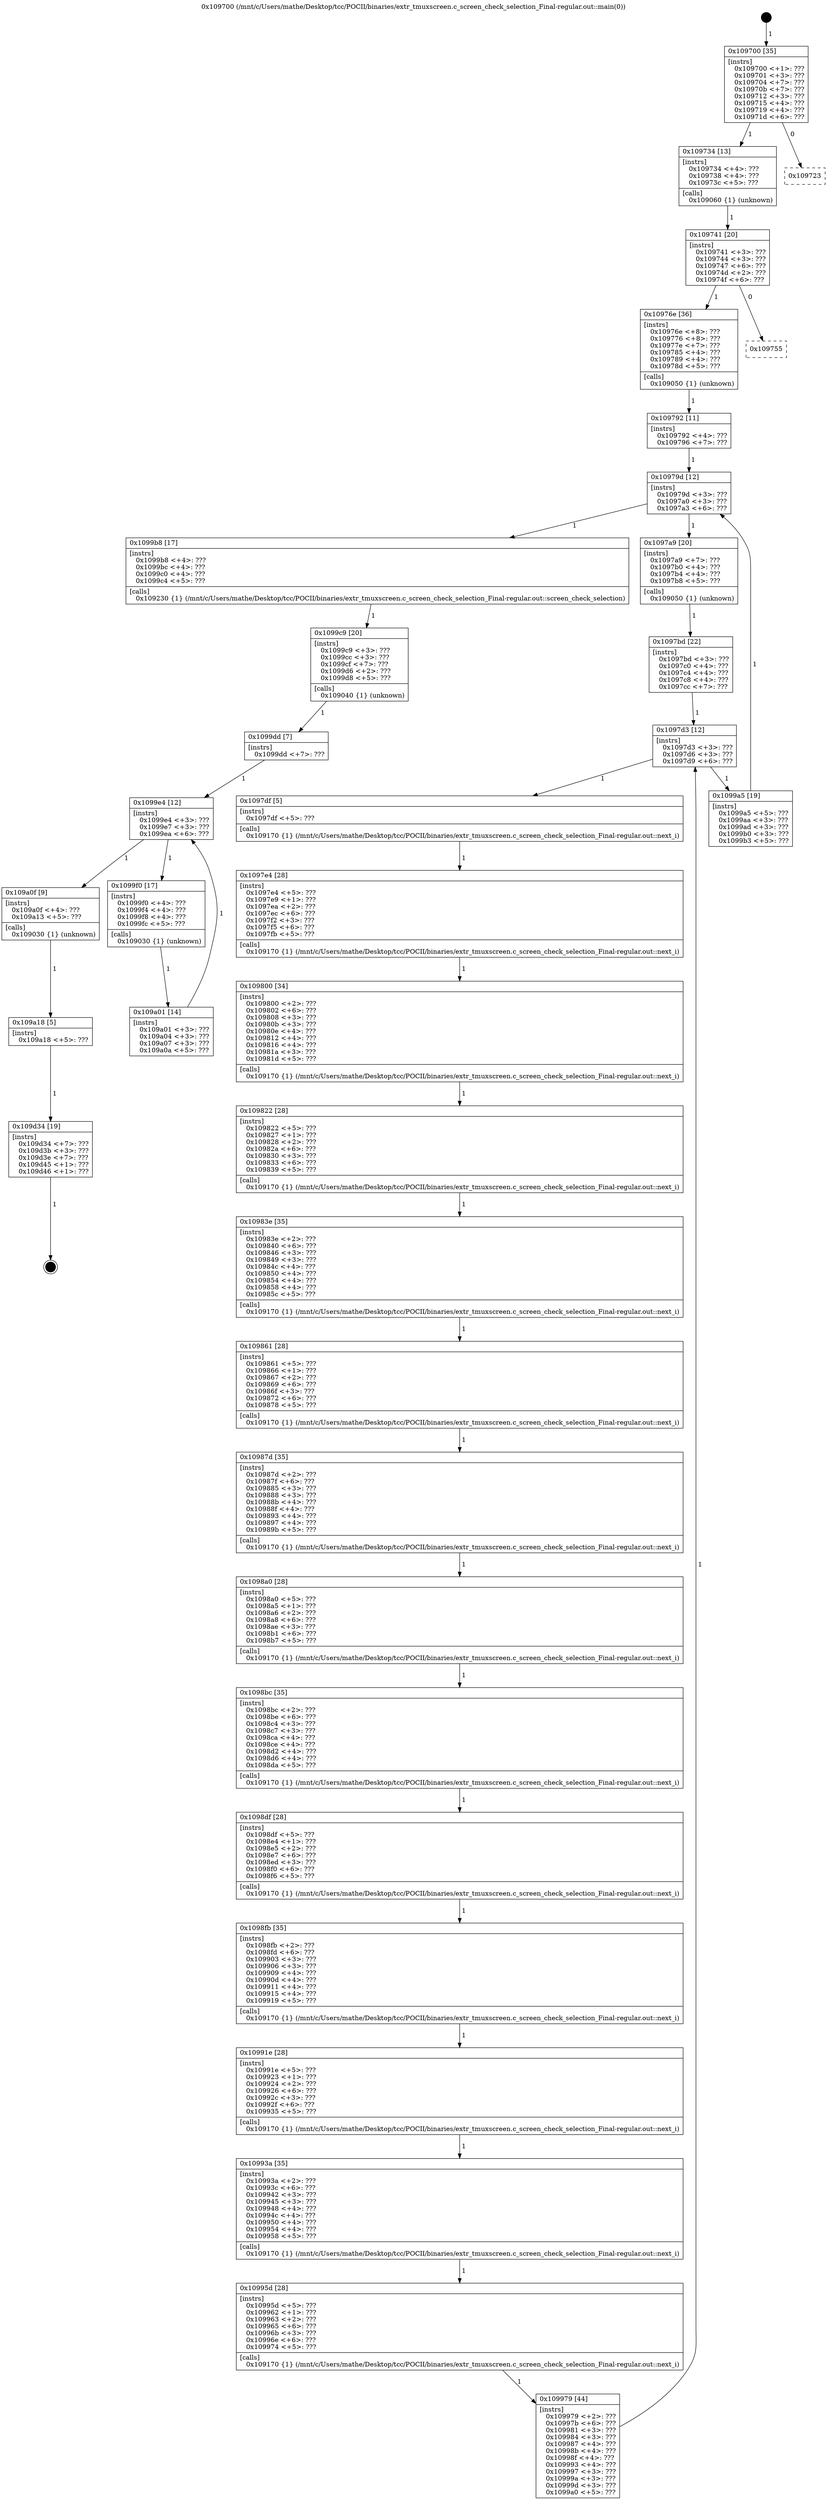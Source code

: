 digraph "0x109700" {
  label = "0x109700 (/mnt/c/Users/mathe/Desktop/tcc/POCII/binaries/extr_tmuxscreen.c_screen_check_selection_Final-regular.out::main(0))"
  labelloc = "t"
  node[shape=record]

  Entry [label="",width=0.3,height=0.3,shape=circle,fillcolor=black,style=filled]
  "0x109700" [label="{
     0x109700 [35]\l
     | [instrs]\l
     &nbsp;&nbsp;0x109700 \<+1\>: ???\l
     &nbsp;&nbsp;0x109701 \<+3\>: ???\l
     &nbsp;&nbsp;0x109704 \<+7\>: ???\l
     &nbsp;&nbsp;0x10970b \<+7\>: ???\l
     &nbsp;&nbsp;0x109712 \<+3\>: ???\l
     &nbsp;&nbsp;0x109715 \<+4\>: ???\l
     &nbsp;&nbsp;0x109719 \<+4\>: ???\l
     &nbsp;&nbsp;0x10971d \<+6\>: ???\l
  }"]
  "0x109734" [label="{
     0x109734 [13]\l
     | [instrs]\l
     &nbsp;&nbsp;0x109734 \<+4\>: ???\l
     &nbsp;&nbsp;0x109738 \<+4\>: ???\l
     &nbsp;&nbsp;0x10973c \<+5\>: ???\l
     | [calls]\l
     &nbsp;&nbsp;0x109060 \{1\} (unknown)\l
  }"]
  "0x109723" [label="{
     0x109723\l
  }", style=dashed]
  "0x109741" [label="{
     0x109741 [20]\l
     | [instrs]\l
     &nbsp;&nbsp;0x109741 \<+3\>: ???\l
     &nbsp;&nbsp;0x109744 \<+3\>: ???\l
     &nbsp;&nbsp;0x109747 \<+6\>: ???\l
     &nbsp;&nbsp;0x10974d \<+2\>: ???\l
     &nbsp;&nbsp;0x10974f \<+6\>: ???\l
  }"]
  "0x10976e" [label="{
     0x10976e [36]\l
     | [instrs]\l
     &nbsp;&nbsp;0x10976e \<+8\>: ???\l
     &nbsp;&nbsp;0x109776 \<+8\>: ???\l
     &nbsp;&nbsp;0x10977e \<+7\>: ???\l
     &nbsp;&nbsp;0x109785 \<+4\>: ???\l
     &nbsp;&nbsp;0x109789 \<+4\>: ???\l
     &nbsp;&nbsp;0x10978d \<+5\>: ???\l
     | [calls]\l
     &nbsp;&nbsp;0x109050 \{1\} (unknown)\l
  }"]
  "0x109755" [label="{
     0x109755\l
  }", style=dashed]
  "0x10979d" [label="{
     0x10979d [12]\l
     | [instrs]\l
     &nbsp;&nbsp;0x10979d \<+3\>: ???\l
     &nbsp;&nbsp;0x1097a0 \<+3\>: ???\l
     &nbsp;&nbsp;0x1097a3 \<+6\>: ???\l
  }"]
  "0x1099b8" [label="{
     0x1099b8 [17]\l
     | [instrs]\l
     &nbsp;&nbsp;0x1099b8 \<+4\>: ???\l
     &nbsp;&nbsp;0x1099bc \<+4\>: ???\l
     &nbsp;&nbsp;0x1099c0 \<+4\>: ???\l
     &nbsp;&nbsp;0x1099c4 \<+5\>: ???\l
     | [calls]\l
     &nbsp;&nbsp;0x109230 \{1\} (/mnt/c/Users/mathe/Desktop/tcc/POCII/binaries/extr_tmuxscreen.c_screen_check_selection_Final-regular.out::screen_check_selection)\l
  }"]
  "0x1097a9" [label="{
     0x1097a9 [20]\l
     | [instrs]\l
     &nbsp;&nbsp;0x1097a9 \<+7\>: ???\l
     &nbsp;&nbsp;0x1097b0 \<+4\>: ???\l
     &nbsp;&nbsp;0x1097b4 \<+4\>: ???\l
     &nbsp;&nbsp;0x1097b8 \<+5\>: ???\l
     | [calls]\l
     &nbsp;&nbsp;0x109050 \{1\} (unknown)\l
  }"]
  "0x1097d3" [label="{
     0x1097d3 [12]\l
     | [instrs]\l
     &nbsp;&nbsp;0x1097d3 \<+3\>: ???\l
     &nbsp;&nbsp;0x1097d6 \<+3\>: ???\l
     &nbsp;&nbsp;0x1097d9 \<+6\>: ???\l
  }"]
  "0x1099a5" [label="{
     0x1099a5 [19]\l
     | [instrs]\l
     &nbsp;&nbsp;0x1099a5 \<+5\>: ???\l
     &nbsp;&nbsp;0x1099aa \<+3\>: ???\l
     &nbsp;&nbsp;0x1099ad \<+3\>: ???\l
     &nbsp;&nbsp;0x1099b0 \<+3\>: ???\l
     &nbsp;&nbsp;0x1099b3 \<+5\>: ???\l
  }"]
  "0x1097df" [label="{
     0x1097df [5]\l
     | [instrs]\l
     &nbsp;&nbsp;0x1097df \<+5\>: ???\l
     | [calls]\l
     &nbsp;&nbsp;0x109170 \{1\} (/mnt/c/Users/mathe/Desktop/tcc/POCII/binaries/extr_tmuxscreen.c_screen_check_selection_Final-regular.out::next_i)\l
  }"]
  "0x1097e4" [label="{
     0x1097e4 [28]\l
     | [instrs]\l
     &nbsp;&nbsp;0x1097e4 \<+5\>: ???\l
     &nbsp;&nbsp;0x1097e9 \<+1\>: ???\l
     &nbsp;&nbsp;0x1097ea \<+2\>: ???\l
     &nbsp;&nbsp;0x1097ec \<+6\>: ???\l
     &nbsp;&nbsp;0x1097f2 \<+3\>: ???\l
     &nbsp;&nbsp;0x1097f5 \<+6\>: ???\l
     &nbsp;&nbsp;0x1097fb \<+5\>: ???\l
     | [calls]\l
     &nbsp;&nbsp;0x109170 \{1\} (/mnt/c/Users/mathe/Desktop/tcc/POCII/binaries/extr_tmuxscreen.c_screen_check_selection_Final-regular.out::next_i)\l
  }"]
  "0x109800" [label="{
     0x109800 [34]\l
     | [instrs]\l
     &nbsp;&nbsp;0x109800 \<+2\>: ???\l
     &nbsp;&nbsp;0x109802 \<+6\>: ???\l
     &nbsp;&nbsp;0x109808 \<+3\>: ???\l
     &nbsp;&nbsp;0x10980b \<+3\>: ???\l
     &nbsp;&nbsp;0x10980e \<+4\>: ???\l
     &nbsp;&nbsp;0x109812 \<+4\>: ???\l
     &nbsp;&nbsp;0x109816 \<+4\>: ???\l
     &nbsp;&nbsp;0x10981a \<+3\>: ???\l
     &nbsp;&nbsp;0x10981d \<+5\>: ???\l
     | [calls]\l
     &nbsp;&nbsp;0x109170 \{1\} (/mnt/c/Users/mathe/Desktop/tcc/POCII/binaries/extr_tmuxscreen.c_screen_check_selection_Final-regular.out::next_i)\l
  }"]
  "0x109822" [label="{
     0x109822 [28]\l
     | [instrs]\l
     &nbsp;&nbsp;0x109822 \<+5\>: ???\l
     &nbsp;&nbsp;0x109827 \<+1\>: ???\l
     &nbsp;&nbsp;0x109828 \<+2\>: ???\l
     &nbsp;&nbsp;0x10982a \<+6\>: ???\l
     &nbsp;&nbsp;0x109830 \<+3\>: ???\l
     &nbsp;&nbsp;0x109833 \<+6\>: ???\l
     &nbsp;&nbsp;0x109839 \<+5\>: ???\l
     | [calls]\l
     &nbsp;&nbsp;0x109170 \{1\} (/mnt/c/Users/mathe/Desktop/tcc/POCII/binaries/extr_tmuxscreen.c_screen_check_selection_Final-regular.out::next_i)\l
  }"]
  "0x10983e" [label="{
     0x10983e [35]\l
     | [instrs]\l
     &nbsp;&nbsp;0x10983e \<+2\>: ???\l
     &nbsp;&nbsp;0x109840 \<+6\>: ???\l
     &nbsp;&nbsp;0x109846 \<+3\>: ???\l
     &nbsp;&nbsp;0x109849 \<+3\>: ???\l
     &nbsp;&nbsp;0x10984c \<+4\>: ???\l
     &nbsp;&nbsp;0x109850 \<+4\>: ???\l
     &nbsp;&nbsp;0x109854 \<+4\>: ???\l
     &nbsp;&nbsp;0x109858 \<+4\>: ???\l
     &nbsp;&nbsp;0x10985c \<+5\>: ???\l
     | [calls]\l
     &nbsp;&nbsp;0x109170 \{1\} (/mnt/c/Users/mathe/Desktop/tcc/POCII/binaries/extr_tmuxscreen.c_screen_check_selection_Final-regular.out::next_i)\l
  }"]
  "0x109861" [label="{
     0x109861 [28]\l
     | [instrs]\l
     &nbsp;&nbsp;0x109861 \<+5\>: ???\l
     &nbsp;&nbsp;0x109866 \<+1\>: ???\l
     &nbsp;&nbsp;0x109867 \<+2\>: ???\l
     &nbsp;&nbsp;0x109869 \<+6\>: ???\l
     &nbsp;&nbsp;0x10986f \<+3\>: ???\l
     &nbsp;&nbsp;0x109872 \<+6\>: ???\l
     &nbsp;&nbsp;0x109878 \<+5\>: ???\l
     | [calls]\l
     &nbsp;&nbsp;0x109170 \{1\} (/mnt/c/Users/mathe/Desktop/tcc/POCII/binaries/extr_tmuxscreen.c_screen_check_selection_Final-regular.out::next_i)\l
  }"]
  "0x10987d" [label="{
     0x10987d [35]\l
     | [instrs]\l
     &nbsp;&nbsp;0x10987d \<+2\>: ???\l
     &nbsp;&nbsp;0x10987f \<+6\>: ???\l
     &nbsp;&nbsp;0x109885 \<+3\>: ???\l
     &nbsp;&nbsp;0x109888 \<+3\>: ???\l
     &nbsp;&nbsp;0x10988b \<+4\>: ???\l
     &nbsp;&nbsp;0x10988f \<+4\>: ???\l
     &nbsp;&nbsp;0x109893 \<+4\>: ???\l
     &nbsp;&nbsp;0x109897 \<+4\>: ???\l
     &nbsp;&nbsp;0x10989b \<+5\>: ???\l
     | [calls]\l
     &nbsp;&nbsp;0x109170 \{1\} (/mnt/c/Users/mathe/Desktop/tcc/POCII/binaries/extr_tmuxscreen.c_screen_check_selection_Final-regular.out::next_i)\l
  }"]
  "0x1098a0" [label="{
     0x1098a0 [28]\l
     | [instrs]\l
     &nbsp;&nbsp;0x1098a0 \<+5\>: ???\l
     &nbsp;&nbsp;0x1098a5 \<+1\>: ???\l
     &nbsp;&nbsp;0x1098a6 \<+2\>: ???\l
     &nbsp;&nbsp;0x1098a8 \<+6\>: ???\l
     &nbsp;&nbsp;0x1098ae \<+3\>: ???\l
     &nbsp;&nbsp;0x1098b1 \<+6\>: ???\l
     &nbsp;&nbsp;0x1098b7 \<+5\>: ???\l
     | [calls]\l
     &nbsp;&nbsp;0x109170 \{1\} (/mnt/c/Users/mathe/Desktop/tcc/POCII/binaries/extr_tmuxscreen.c_screen_check_selection_Final-regular.out::next_i)\l
  }"]
  "0x1098bc" [label="{
     0x1098bc [35]\l
     | [instrs]\l
     &nbsp;&nbsp;0x1098bc \<+2\>: ???\l
     &nbsp;&nbsp;0x1098be \<+6\>: ???\l
     &nbsp;&nbsp;0x1098c4 \<+3\>: ???\l
     &nbsp;&nbsp;0x1098c7 \<+3\>: ???\l
     &nbsp;&nbsp;0x1098ca \<+4\>: ???\l
     &nbsp;&nbsp;0x1098ce \<+4\>: ???\l
     &nbsp;&nbsp;0x1098d2 \<+4\>: ???\l
     &nbsp;&nbsp;0x1098d6 \<+4\>: ???\l
     &nbsp;&nbsp;0x1098da \<+5\>: ???\l
     | [calls]\l
     &nbsp;&nbsp;0x109170 \{1\} (/mnt/c/Users/mathe/Desktop/tcc/POCII/binaries/extr_tmuxscreen.c_screen_check_selection_Final-regular.out::next_i)\l
  }"]
  "0x1098df" [label="{
     0x1098df [28]\l
     | [instrs]\l
     &nbsp;&nbsp;0x1098df \<+5\>: ???\l
     &nbsp;&nbsp;0x1098e4 \<+1\>: ???\l
     &nbsp;&nbsp;0x1098e5 \<+2\>: ???\l
     &nbsp;&nbsp;0x1098e7 \<+6\>: ???\l
     &nbsp;&nbsp;0x1098ed \<+3\>: ???\l
     &nbsp;&nbsp;0x1098f0 \<+6\>: ???\l
     &nbsp;&nbsp;0x1098f6 \<+5\>: ???\l
     | [calls]\l
     &nbsp;&nbsp;0x109170 \{1\} (/mnt/c/Users/mathe/Desktop/tcc/POCII/binaries/extr_tmuxscreen.c_screen_check_selection_Final-regular.out::next_i)\l
  }"]
  "0x1098fb" [label="{
     0x1098fb [35]\l
     | [instrs]\l
     &nbsp;&nbsp;0x1098fb \<+2\>: ???\l
     &nbsp;&nbsp;0x1098fd \<+6\>: ???\l
     &nbsp;&nbsp;0x109903 \<+3\>: ???\l
     &nbsp;&nbsp;0x109906 \<+3\>: ???\l
     &nbsp;&nbsp;0x109909 \<+4\>: ???\l
     &nbsp;&nbsp;0x10990d \<+4\>: ???\l
     &nbsp;&nbsp;0x109911 \<+4\>: ???\l
     &nbsp;&nbsp;0x109915 \<+4\>: ???\l
     &nbsp;&nbsp;0x109919 \<+5\>: ???\l
     | [calls]\l
     &nbsp;&nbsp;0x109170 \{1\} (/mnt/c/Users/mathe/Desktop/tcc/POCII/binaries/extr_tmuxscreen.c_screen_check_selection_Final-regular.out::next_i)\l
  }"]
  "0x10991e" [label="{
     0x10991e [28]\l
     | [instrs]\l
     &nbsp;&nbsp;0x10991e \<+5\>: ???\l
     &nbsp;&nbsp;0x109923 \<+1\>: ???\l
     &nbsp;&nbsp;0x109924 \<+2\>: ???\l
     &nbsp;&nbsp;0x109926 \<+6\>: ???\l
     &nbsp;&nbsp;0x10992c \<+3\>: ???\l
     &nbsp;&nbsp;0x10992f \<+6\>: ???\l
     &nbsp;&nbsp;0x109935 \<+5\>: ???\l
     | [calls]\l
     &nbsp;&nbsp;0x109170 \{1\} (/mnt/c/Users/mathe/Desktop/tcc/POCII/binaries/extr_tmuxscreen.c_screen_check_selection_Final-regular.out::next_i)\l
  }"]
  "0x10993a" [label="{
     0x10993a [35]\l
     | [instrs]\l
     &nbsp;&nbsp;0x10993a \<+2\>: ???\l
     &nbsp;&nbsp;0x10993c \<+6\>: ???\l
     &nbsp;&nbsp;0x109942 \<+3\>: ???\l
     &nbsp;&nbsp;0x109945 \<+3\>: ???\l
     &nbsp;&nbsp;0x109948 \<+4\>: ???\l
     &nbsp;&nbsp;0x10994c \<+4\>: ???\l
     &nbsp;&nbsp;0x109950 \<+4\>: ???\l
     &nbsp;&nbsp;0x109954 \<+4\>: ???\l
     &nbsp;&nbsp;0x109958 \<+5\>: ???\l
     | [calls]\l
     &nbsp;&nbsp;0x109170 \{1\} (/mnt/c/Users/mathe/Desktop/tcc/POCII/binaries/extr_tmuxscreen.c_screen_check_selection_Final-regular.out::next_i)\l
  }"]
  "0x10995d" [label="{
     0x10995d [28]\l
     | [instrs]\l
     &nbsp;&nbsp;0x10995d \<+5\>: ???\l
     &nbsp;&nbsp;0x109962 \<+1\>: ???\l
     &nbsp;&nbsp;0x109963 \<+2\>: ???\l
     &nbsp;&nbsp;0x109965 \<+6\>: ???\l
     &nbsp;&nbsp;0x10996b \<+3\>: ???\l
     &nbsp;&nbsp;0x10996e \<+6\>: ???\l
     &nbsp;&nbsp;0x109974 \<+5\>: ???\l
     | [calls]\l
     &nbsp;&nbsp;0x109170 \{1\} (/mnt/c/Users/mathe/Desktop/tcc/POCII/binaries/extr_tmuxscreen.c_screen_check_selection_Final-regular.out::next_i)\l
  }"]
  "0x109979" [label="{
     0x109979 [44]\l
     | [instrs]\l
     &nbsp;&nbsp;0x109979 \<+2\>: ???\l
     &nbsp;&nbsp;0x10997b \<+6\>: ???\l
     &nbsp;&nbsp;0x109981 \<+3\>: ???\l
     &nbsp;&nbsp;0x109984 \<+3\>: ???\l
     &nbsp;&nbsp;0x109987 \<+4\>: ???\l
     &nbsp;&nbsp;0x10998b \<+4\>: ???\l
     &nbsp;&nbsp;0x10998f \<+4\>: ???\l
     &nbsp;&nbsp;0x109993 \<+4\>: ???\l
     &nbsp;&nbsp;0x109997 \<+3\>: ???\l
     &nbsp;&nbsp;0x10999a \<+3\>: ???\l
     &nbsp;&nbsp;0x10999d \<+3\>: ???\l
     &nbsp;&nbsp;0x1099a0 \<+5\>: ???\l
  }"]
  "0x1097bd" [label="{
     0x1097bd [22]\l
     | [instrs]\l
     &nbsp;&nbsp;0x1097bd \<+3\>: ???\l
     &nbsp;&nbsp;0x1097c0 \<+4\>: ???\l
     &nbsp;&nbsp;0x1097c4 \<+4\>: ???\l
     &nbsp;&nbsp;0x1097c8 \<+4\>: ???\l
     &nbsp;&nbsp;0x1097cc \<+7\>: ???\l
  }"]
  Exit [label="",width=0.3,height=0.3,shape=circle,fillcolor=black,style=filled,peripheries=2]
  "0x109792" [label="{
     0x109792 [11]\l
     | [instrs]\l
     &nbsp;&nbsp;0x109792 \<+4\>: ???\l
     &nbsp;&nbsp;0x109796 \<+7\>: ???\l
  }"]
  "0x1099c9" [label="{
     0x1099c9 [20]\l
     | [instrs]\l
     &nbsp;&nbsp;0x1099c9 \<+3\>: ???\l
     &nbsp;&nbsp;0x1099cc \<+3\>: ???\l
     &nbsp;&nbsp;0x1099cf \<+7\>: ???\l
     &nbsp;&nbsp;0x1099d6 \<+2\>: ???\l
     &nbsp;&nbsp;0x1099d8 \<+5\>: ???\l
     | [calls]\l
     &nbsp;&nbsp;0x109040 \{1\} (unknown)\l
  }"]
  "0x1099e4" [label="{
     0x1099e4 [12]\l
     | [instrs]\l
     &nbsp;&nbsp;0x1099e4 \<+3\>: ???\l
     &nbsp;&nbsp;0x1099e7 \<+3\>: ???\l
     &nbsp;&nbsp;0x1099ea \<+6\>: ???\l
  }"]
  "0x109a0f" [label="{
     0x109a0f [9]\l
     | [instrs]\l
     &nbsp;&nbsp;0x109a0f \<+4\>: ???\l
     &nbsp;&nbsp;0x109a13 \<+5\>: ???\l
     | [calls]\l
     &nbsp;&nbsp;0x109030 \{1\} (unknown)\l
  }"]
  "0x1099f0" [label="{
     0x1099f0 [17]\l
     | [instrs]\l
     &nbsp;&nbsp;0x1099f0 \<+4\>: ???\l
     &nbsp;&nbsp;0x1099f4 \<+4\>: ???\l
     &nbsp;&nbsp;0x1099f8 \<+4\>: ???\l
     &nbsp;&nbsp;0x1099fc \<+5\>: ???\l
     | [calls]\l
     &nbsp;&nbsp;0x109030 \{1\} (unknown)\l
  }"]
  "0x109a01" [label="{
     0x109a01 [14]\l
     | [instrs]\l
     &nbsp;&nbsp;0x109a01 \<+3\>: ???\l
     &nbsp;&nbsp;0x109a04 \<+3\>: ???\l
     &nbsp;&nbsp;0x109a07 \<+3\>: ???\l
     &nbsp;&nbsp;0x109a0a \<+5\>: ???\l
  }"]
  "0x1099dd" [label="{
     0x1099dd [7]\l
     | [instrs]\l
     &nbsp;&nbsp;0x1099dd \<+7\>: ???\l
  }"]
  "0x109a18" [label="{
     0x109a18 [5]\l
     | [instrs]\l
     &nbsp;&nbsp;0x109a18 \<+5\>: ???\l
  }"]
  "0x109d34" [label="{
     0x109d34 [19]\l
     | [instrs]\l
     &nbsp;&nbsp;0x109d34 \<+7\>: ???\l
     &nbsp;&nbsp;0x109d3b \<+3\>: ???\l
     &nbsp;&nbsp;0x109d3e \<+7\>: ???\l
     &nbsp;&nbsp;0x109d45 \<+1\>: ???\l
     &nbsp;&nbsp;0x109d46 \<+1\>: ???\l
  }"]
  Entry -> "0x109700" [label=" 1"]
  "0x109700" -> "0x109734" [label=" 1"]
  "0x109700" -> "0x109723" [label=" 0"]
  "0x109734" -> "0x109741" [label=" 1"]
  "0x109741" -> "0x10976e" [label=" 1"]
  "0x109741" -> "0x109755" [label=" 0"]
  "0x10976e" -> "0x109792" [label=" 1"]
  "0x10979d" -> "0x1099b8" [label=" 1"]
  "0x10979d" -> "0x1097a9" [label=" 1"]
  "0x1097a9" -> "0x1097bd" [label=" 1"]
  "0x1097d3" -> "0x1099a5" [label=" 1"]
  "0x1097d3" -> "0x1097df" [label=" 1"]
  "0x1097df" -> "0x1097e4" [label=" 1"]
  "0x1097e4" -> "0x109800" [label=" 1"]
  "0x109800" -> "0x109822" [label=" 1"]
  "0x109822" -> "0x10983e" [label=" 1"]
  "0x10983e" -> "0x109861" [label=" 1"]
  "0x109861" -> "0x10987d" [label=" 1"]
  "0x10987d" -> "0x1098a0" [label=" 1"]
  "0x1098a0" -> "0x1098bc" [label=" 1"]
  "0x1098bc" -> "0x1098df" [label=" 1"]
  "0x1098df" -> "0x1098fb" [label=" 1"]
  "0x1098fb" -> "0x10991e" [label=" 1"]
  "0x10991e" -> "0x10993a" [label=" 1"]
  "0x10993a" -> "0x10995d" [label=" 1"]
  "0x10995d" -> "0x109979" [label=" 1"]
  "0x1097bd" -> "0x1097d3" [label=" 1"]
  "0x109979" -> "0x1097d3" [label=" 1"]
  "0x109d34" -> Exit [label=" 1"]
  "0x109792" -> "0x10979d" [label=" 1"]
  "0x1099a5" -> "0x10979d" [label=" 1"]
  "0x1099b8" -> "0x1099c9" [label=" 1"]
  "0x1099c9" -> "0x1099dd" [label=" 1"]
  "0x1099e4" -> "0x109a0f" [label=" 1"]
  "0x1099e4" -> "0x1099f0" [label=" 1"]
  "0x1099f0" -> "0x109a01" [label=" 1"]
  "0x1099dd" -> "0x1099e4" [label=" 1"]
  "0x109a01" -> "0x1099e4" [label=" 1"]
  "0x109a0f" -> "0x109a18" [label=" 1"]
  "0x109a18" -> "0x109d34" [label=" 1"]
}
